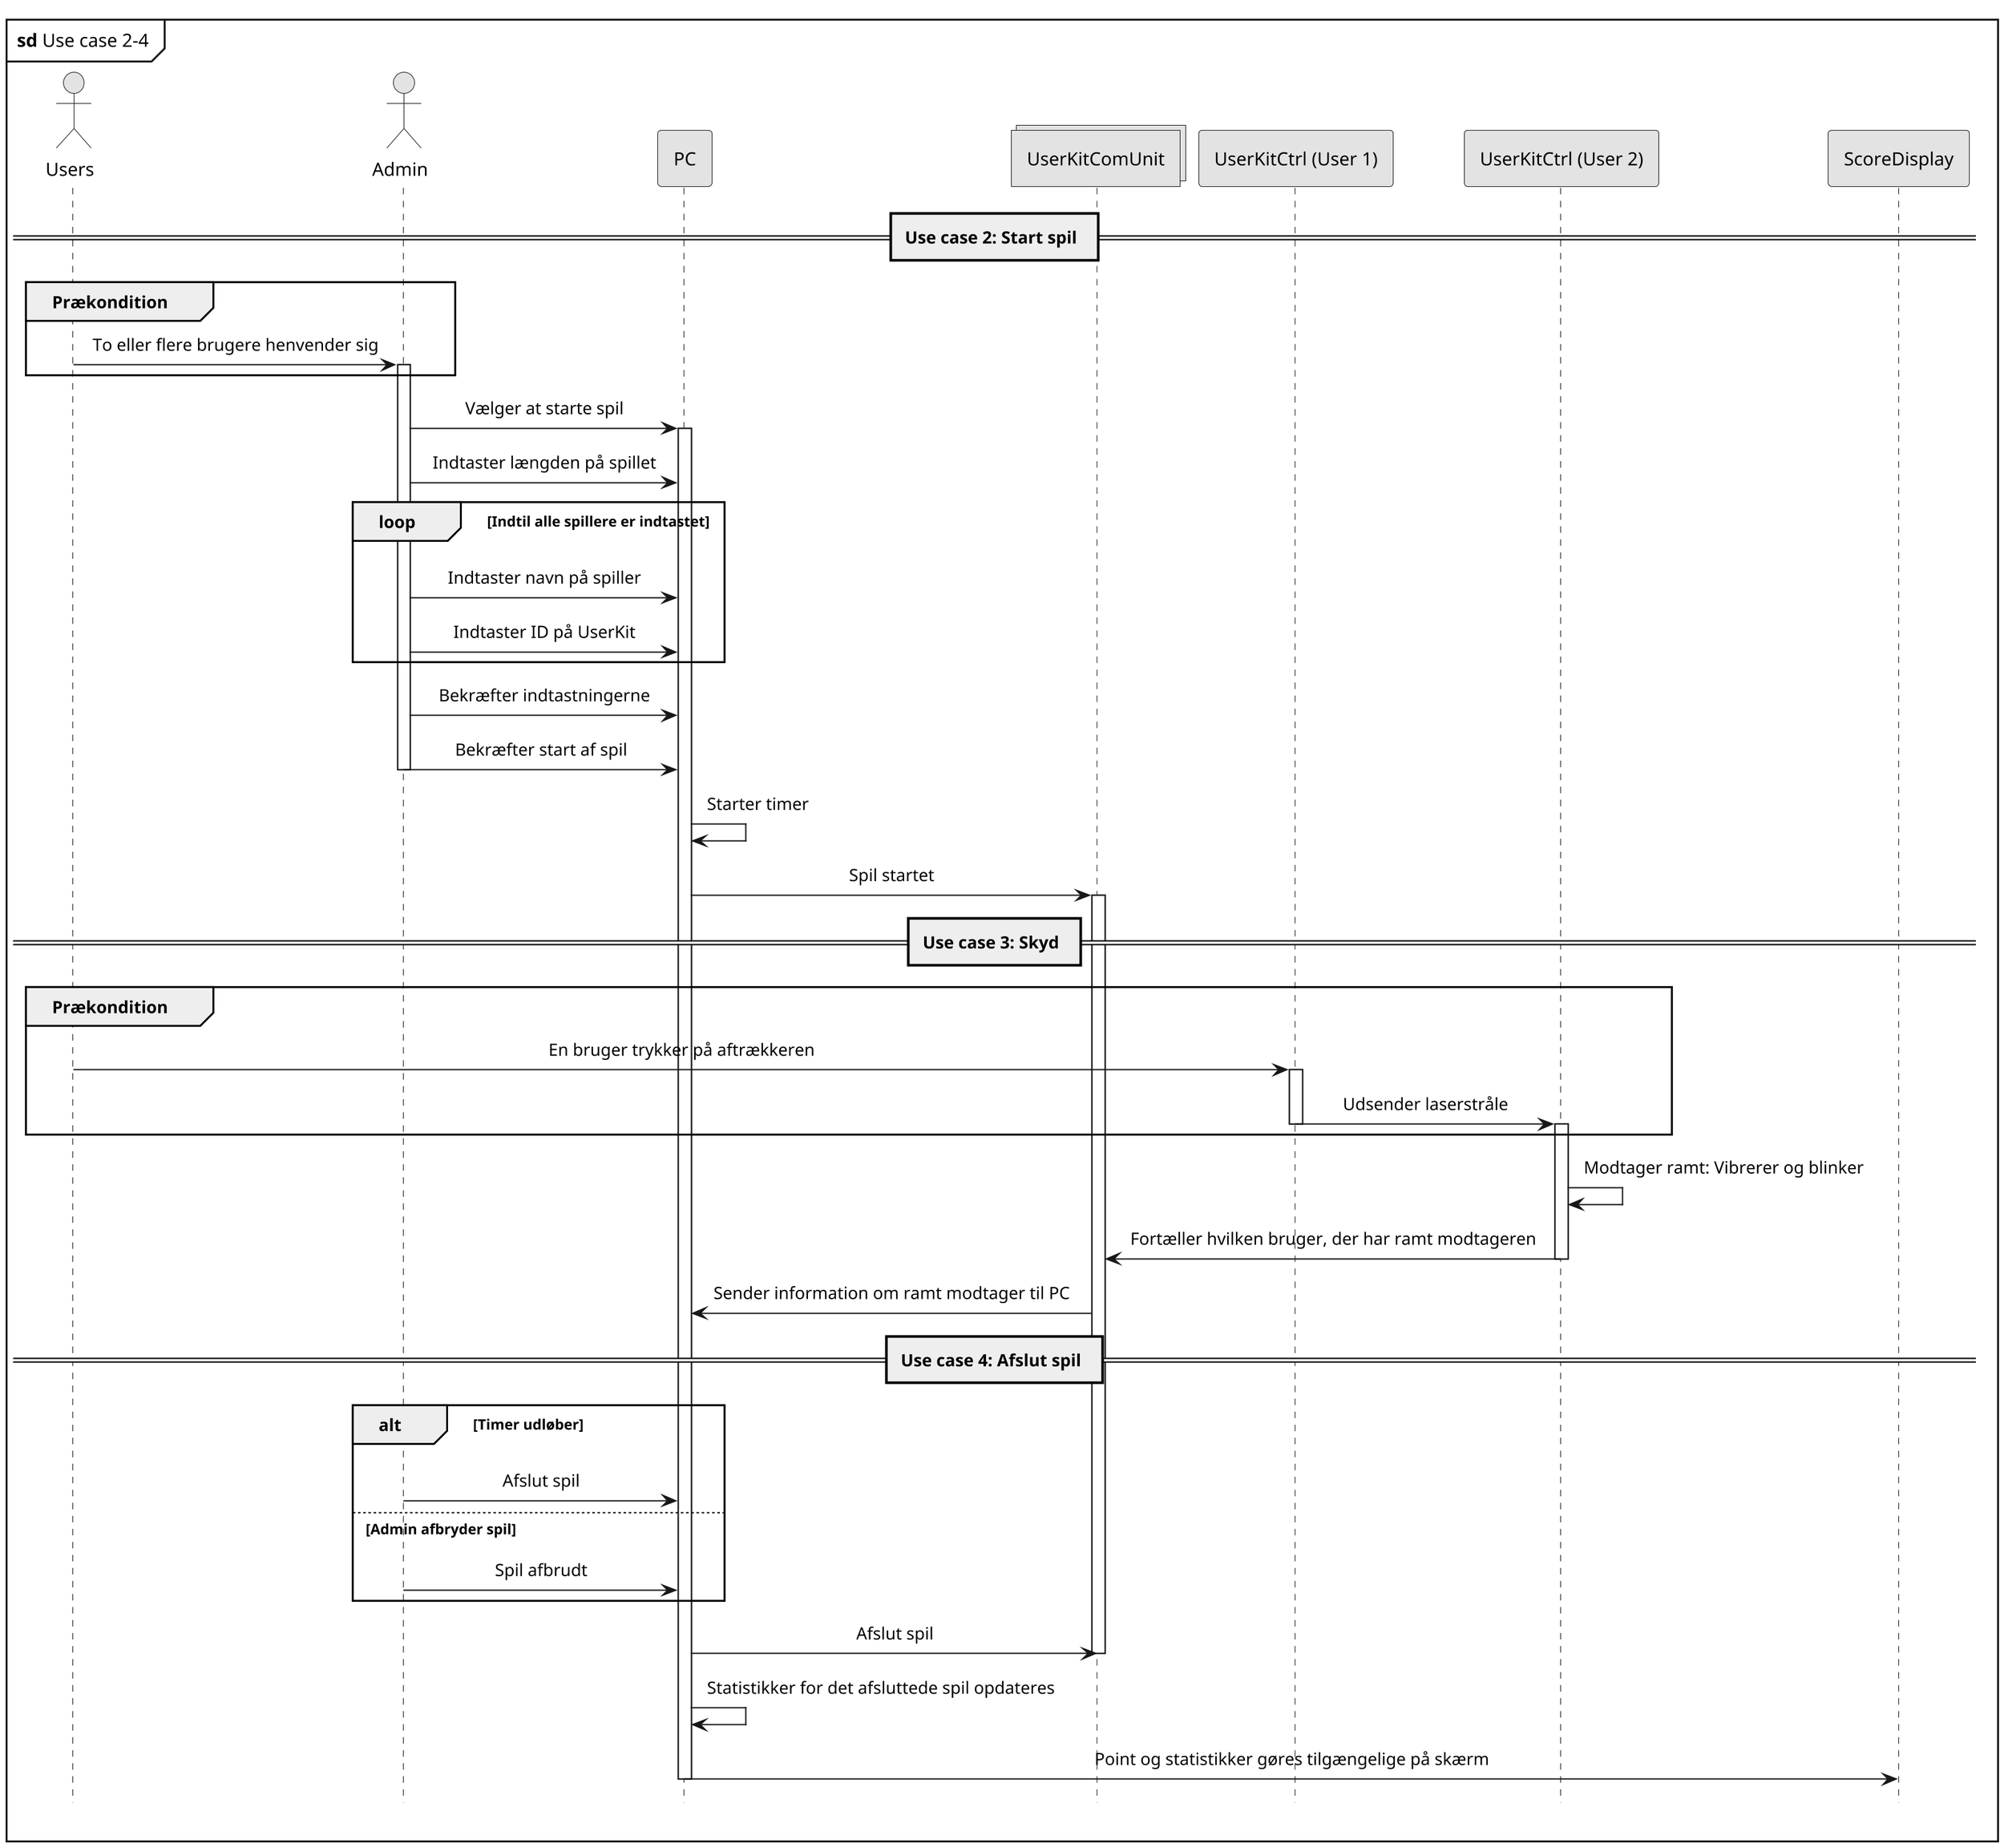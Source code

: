 @startuml ssd-uc2-4

hide footbox

skinparam {
    monochrome true
    dpi 200
    padding 5
    sequenceMessageAlign center
    packageStyle frame
    shadowing false
    'backgroundColor transparent
}

mainframe **sd** Use case 2-4

actor Users as users
actor Admin as admin
participant "PC"
collections "UserKitComUnit" as comUnit
participant "UserKitCtrl (User 1)" as kitCtrl1
participant "UserKitCtrl (User 2)" as kitCtrl2
participant "ScoreDisplay" as display

== Use case 2: Start spil ==

group Prækondition
    users -> admin: To eller flere brugere henvender sig
    activate admin
end

admin -> PC: Vælger at starte spil
activate PC
admin -> PC: Indtaster længden på spillet
loop Indtil alle spillere er indtastet
    admin -> PC: Indtaster navn på spiller
    admin -> PC: Indtaster ID på UserKit
end
admin -> PC: Bekræfter indtastningerne
admin -> PC: Bekræfter start af spil
deactivate admin
PC -> PC: Starter timer
PC -> comUnit: Spil startet
activate comUnit

== Use case 3: Skyd ==

group Prækondition
    users -> kitCtrl1: En bruger trykker på aftrækkeren
    activate kitCtrl1
    kitCtrl1 -> kitCtrl2: Udsender laserstråle
    deactivate kitCtrl1
    activate kitCtrl2
end

kitCtrl2 -> kitCtrl2: Modtager ramt: Vibrerer og blinker
kitCtrl2 -> comUnit: Fortæller hvilken bruger, der har ramt modtageren
deactivate kitCtrl2
comUnit -> PC: Sender information om ramt modtager til PC


== Use case 4: Afslut spil ==

alt Timer udløber
    admin -> PC: Afslut spil
else Admin afbryder spil
    admin -> PC: Spil afbrudt
end

PC -> comUnit: Afslut spil
deactivate comUnit

PC -> PC: Statistikker for det afsluttede spil opdateres
PC -> display: Point og statistikker gøres tilgængelige på skærm
deactivate PC

@enduml